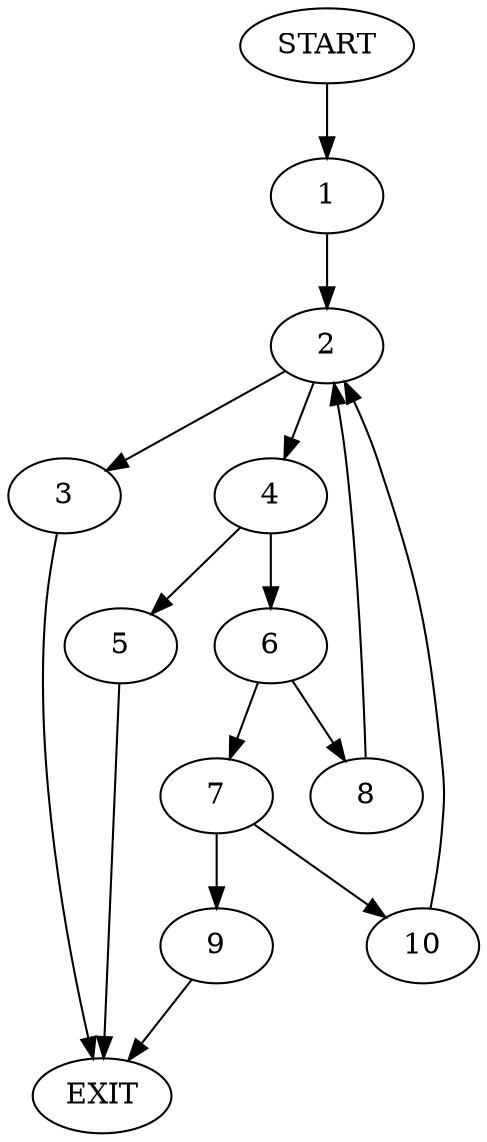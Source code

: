 digraph {
0 [label="START"]
11 [label="EXIT"]
0 -> 1
1 -> 2
2 -> 3
2 -> 4
4 -> 5
4 -> 6
3 -> 11
5 -> 11
6 -> 7
6 -> 8
8 -> 2
7 -> 9
7 -> 10
9 -> 11
10 -> 2
}
